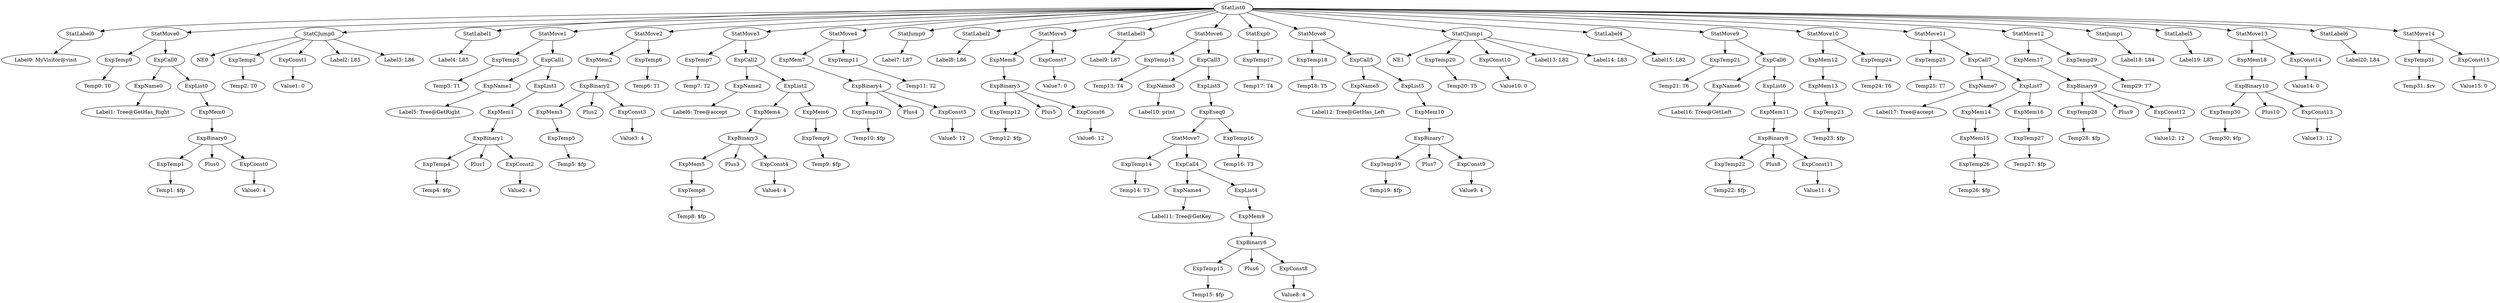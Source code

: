 digraph {
	ordering = out;
	ExpConst15 -> "Value15: 0";
	ExpConst14 -> "Value14: 0";
	StatMove13 -> ExpMem18;
	StatMove13 -> ExpConst14;
	ExpMem18 -> ExpBinary10;
	ExpConst13 -> "Value13: 12";
	ExpBinary10 -> ExpTemp30;
	ExpBinary10 -> Plus10;
	ExpBinary10 -> ExpConst13;
	ExpTemp30 -> "Temp30: $fp";
	StatJump1 -> "Label18: L84";
	ExpTemp29 -> "Temp29: T7";
	ExpMem17 -> ExpBinary9;
	ExpConst12 -> "Value12: 12";
	ExpMem14 -> ExpMem15;
	ExpTemp26 -> "Temp26: $fp";
	StatMove14 -> ExpTemp31;
	StatMove14 -> ExpConst15;
	ExpCall7 -> ExpName7;
	ExpCall7 -> ExpList7;
	ExpTemp25 -> "Temp25: T7";
	ExpTemp24 -> "Temp24: T6";
	StatMove10 -> ExpMem12;
	StatMove10 -> ExpTemp24;
	ExpMem12 -> ExpMem13;
	ExpMem13 -> ExpTemp23;
	StatMove11 -> ExpTemp25;
	StatMove11 -> ExpCall7;
	ExpMem11 -> ExpBinary8;
	ExpConst0 -> "Value0: 4";
	ExpMem6 -> ExpTemp9;
	ExpConst4 -> "Value4: 4";
	ExpConst5 -> "Value5: 12";
	StatMove3 -> ExpTemp7;
	StatMove3 -> ExpCall2;
	ExpList2 -> ExpMem4;
	ExpList2 -> ExpMem6;
	ExpTemp22 -> "Temp22: $fp";
	ExpTemp6 -> "Temp6: T1";
	StatMove6 -> ExpTemp13;
	StatMove6 -> ExpCall3;
	StatMove2 -> ExpMem2;
	StatMove2 -> ExpTemp6;
	ExpConst3 -> "Value3: 4";
	ExpBinary2 -> ExpMem3;
	ExpBinary2 -> Plus2;
	ExpBinary2 -> ExpConst3;
	ExpTemp19 -> "Temp19: $fp";
	StatLabel0 -> "Label0: MyVisitor@visit";
	ExpMem5 -> ExpTemp8;
	ExpMem3 -> ExpTemp5;
	ExpMem1 -> ExpBinary1;
	ExpConst6 -> "Value6: 12";
	ExpName2 -> "Label6: Tree@accept";
	ExpTemp5 -> "Temp5: $fp";
	ExpBinary4 -> ExpTemp10;
	ExpBinary4 -> Plus4;
	ExpBinary4 -> ExpConst5;
	ExpTemp1 -> "Temp1: $fp";
	ExpList1 -> ExpMem1;
	ExpMem0 -> ExpBinary0;
	ExpTemp7 -> "Temp7: T2";
	ExpTemp0 -> "Temp0: T0";
	StatLabel5 -> "Label19: L83";
	ExpTemp4 -> "Temp4: $fp";
	ExpName5 -> "Label12: Tree@GetHas_Left";
	ExpMem4 -> ExpBinary3;
	ExpName4 -> "Label11: Tree@GetKey";
	ExpBinary0 -> ExpTemp1;
	ExpBinary0 -> Plus0;
	ExpBinary0 -> ExpConst0;
	ExpTemp27 -> "Temp27: $fp";
	ExpList4 -> ExpMem9;
	StatMove0 -> ExpTemp0;
	StatMove0 -> ExpCall0;
	StatMove8 -> ExpTemp18;
	StatMove8 -> ExpCall5;
	ExpList0 -> ExpMem0;
	StatCJump0 -> NE0;
	StatCJump0 -> ExpTemp2;
	StatCJump0 -> ExpConst1;
	StatCJump0 -> "Label2: L85";
	StatCJump0 -> "Label3: L86";
	ExpCall1 -> ExpName1;
	ExpCall1 -> ExpList1;
	ExpName7 -> "Label17: Tree@accept";
	StatJump0 -> "Label7: L87";
	ExpTemp2 -> "Temp2: T0";
	ExpList6 -> ExpMem11;
	ExpConst1 -> "Value1: 0";
	ExpMem2 -> ExpBinary2;
	StatLabel6 -> "Label20: L84";
	ExpTemp12 -> "Temp12: $fp";
	ExpCall0 -> ExpName0;
	ExpCall0 -> ExpList0;
	StatLabel1 -> "Label4: L85";
	ExpMem15 -> ExpTemp26;
	ExpTemp8 -> "Temp8: $fp";
	ExpTemp18 -> "Temp18: T5";
	ExpBinary9 -> ExpTemp28;
	ExpBinary9 -> Plus9;
	ExpBinary9 -> ExpConst12;
	ExpBinary7 -> ExpTemp19;
	ExpBinary7 -> Plus7;
	ExpBinary7 -> ExpConst9;
	StatMove1 -> ExpTemp3;
	StatMove1 -> ExpCall1;
	ExpName1 -> "Label5: Tree@GetRight";
	ExpTemp28 -> "Temp28: $fp";
	ExpTemp15 -> "Temp15: $fp";
	ExpTemp3 -> "Temp3: T1";
	ExpCall2 -> ExpName2;
	ExpCall2 -> ExpList2;
	StatLabel3 -> "Label9: L87";
	ExpBinary3 -> ExpMem5;
	ExpBinary3 -> Plus3;
	ExpBinary3 -> ExpConst4;
	ExpMem7 -> ExpBinary4;
	ExpBinary1 -> ExpTemp4;
	ExpBinary1 -> Plus1;
	ExpBinary1 -> ExpConst2;
	ExpConst10 -> "Value10: 0";
	ExpConst2 -> "Value2: 4";
	StatExp0 -> ExpTemp17;
	ExpTemp9 -> "Temp9: $fp";
	ExpCall4 -> ExpName4;
	ExpCall4 -> ExpList4;
	ExpBinary5 -> ExpTemp12;
	ExpBinary5 -> Plus5;
	ExpBinary5 -> ExpConst6;
	StatMove5 -> ExpMem8;
	StatMove5 -> ExpConst7;
	StatMove4 -> ExpMem7;
	StatMove4 -> ExpTemp11;
	StatLabel2 -> "Label8: L86";
	ExpConst9 -> "Value9: 4";
	ExpMem8 -> ExpBinary5;
	ExpTemp31 -> "Temp31: $rv";
	ExpConst7 -> "Value7: 0";
	ExpTemp13 -> "Temp13: T4";
	ExpList7 -> ExpMem14;
	ExpList7 -> ExpMem16;
	ExpName3 -> "Label10: print";
	StatMove12 -> ExpMem17;
	StatMove12 -> ExpTemp29;
	ExpTemp14 -> "Temp14: T3";
	StatMove7 -> ExpTemp14;
	StatMove7 -> ExpCall4;
	ExpMem16 -> ExpTemp27;
	ExpBinary6 -> ExpTemp15;
	ExpBinary6 -> Plus6;
	ExpBinary6 -> ExpConst8;
	ExpTemp16 -> "Temp16: T3";
	ExpTemp11 -> "Temp11: T2";
	ExpEseq0 -> StatMove7;
	ExpEseq0 -> ExpTemp16;
	ExpList3 -> ExpEseq0;
	ExpTemp23 -> "Temp23: $fp";
	ExpMem9 -> ExpBinary6;
	ExpTemp17 -> "Temp17: T4";
	ExpTemp21 -> "Temp21: T6";
	ExpCall5 -> ExpName5;
	ExpCall5 -> ExpList5;
	ExpList5 -> ExpMem10;
	ExpCall3 -> ExpName3;
	ExpCall3 -> ExpList3;
	StatCJump1 -> NE1;
	StatCJump1 -> ExpTemp20;
	StatCJump1 -> ExpConst10;
	StatCJump1 -> "Label13: L82";
	StatCJump1 -> "Label14: L83";
	ExpConst8 -> "Value8: 4";
	ExpName0 -> "Label1: Tree@GetHas_Right";
	ExpTemp20 -> "Temp20: T5";
	StatLabel4 -> "Label15: L82";
	StatMove9 -> ExpTemp21;
	StatMove9 -> ExpCall6;
	ExpName6 -> "Label16: Tree@GetLeft";
	ExpTemp10 -> "Temp10: $fp";
	ExpMem10 -> ExpBinary7;
	ExpCall6 -> ExpName6;
	ExpCall6 -> ExpList6;
	ExpBinary8 -> ExpTemp22;
	ExpBinary8 -> Plus8;
	ExpBinary8 -> ExpConst11;
	StatList0 -> StatLabel0;
	StatList0 -> StatMove0;
	StatList0 -> StatCJump0;
	StatList0 -> StatLabel1;
	StatList0 -> StatMove1;
	StatList0 -> StatMove2;
	StatList0 -> StatMove3;
	StatList0 -> StatMove4;
	StatList0 -> StatJump0;
	StatList0 -> StatLabel2;
	StatList0 -> StatMove5;
	StatList0 -> StatLabel3;
	StatList0 -> StatMove6;
	StatList0 -> StatExp0;
	StatList0 -> StatMove8;
	StatList0 -> StatCJump1;
	StatList0 -> StatLabel4;
	StatList0 -> StatMove9;
	StatList0 -> StatMove10;
	StatList0 -> StatMove11;
	StatList0 -> StatMove12;
	StatList0 -> StatJump1;
	StatList0 -> StatLabel5;
	StatList0 -> StatMove13;
	StatList0 -> StatLabel6;
	StatList0 -> StatMove14;
	ExpConst11 -> "Value11: 4";
}

